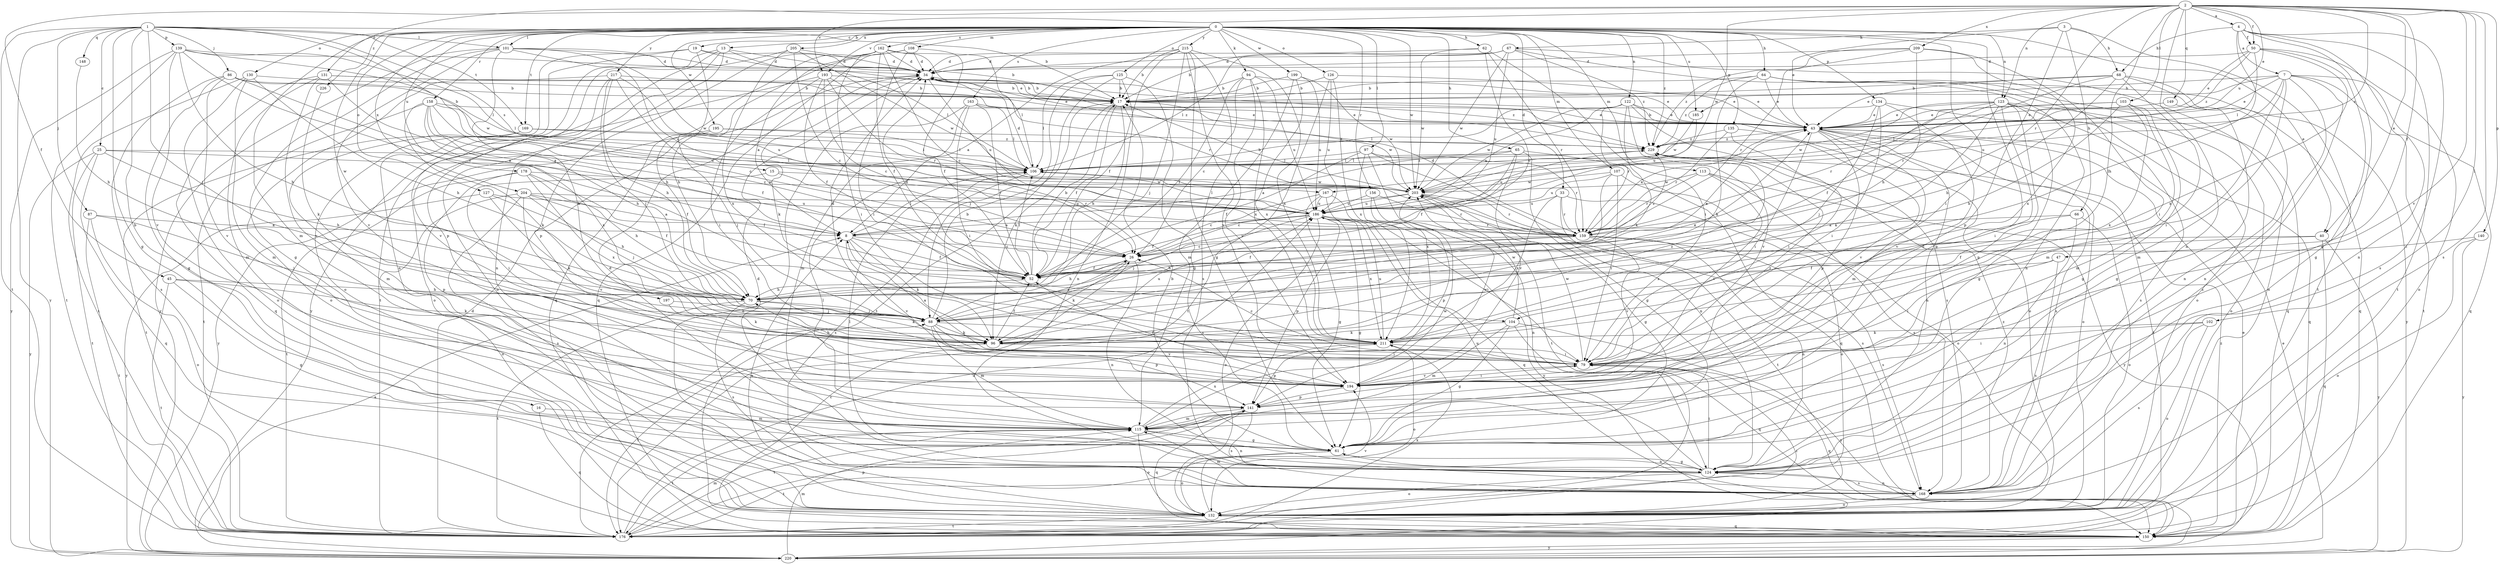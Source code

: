 strict digraph  {
0;
1;
2;
3;
4;
7;
8;
13;
15;
16;
17;
19;
25;
26;
33;
34;
40;
43;
45;
47;
50;
52;
61;
62;
64;
65;
66;
67;
68;
70;
79;
86;
87;
88;
94;
96;
97;
101;
102;
103;
104;
106;
107;
108;
113;
115;
122;
123;
124;
125;
126;
127;
130;
131;
132;
134;
135;
139;
140;
141;
148;
149;
150;
156;
158;
159;
162;
163;
167;
168;
169;
176;
178;
185;
186;
193;
194;
195;
197;
199;
203;
204;
205;
209;
211;
215;
217;
220;
226;
229;
0 -> 13  [label=b];
0 -> 19  [label=c];
0 -> 33  [label=d];
0 -> 40  [label=e];
0 -> 61  [label=g];
0 -> 62  [label=h];
0 -> 64  [label=h];
0 -> 65  [label=h];
0 -> 79  [label=i];
0 -> 94  [label=k];
0 -> 97  [label=l];
0 -> 101  [label=l];
0 -> 107  [label=m];
0 -> 108  [label=m];
0 -> 113  [label=m];
0 -> 115  [label=m];
0 -> 122  [label=n];
0 -> 123  [label=n];
0 -> 125  [label=o];
0 -> 126  [label=o];
0 -> 127  [label=o];
0 -> 130  [label=o];
0 -> 134  [label=p];
0 -> 135  [label=p];
0 -> 156  [label=r];
0 -> 158  [label=r];
0 -> 162  [label=s];
0 -> 163  [label=s];
0 -> 169  [label=t];
0 -> 178  [label=u];
0 -> 185  [label=u];
0 -> 193  [label=v];
0 -> 195  [label=w];
0 -> 197  [label=w];
0 -> 199  [label=w];
0 -> 203  [label=w];
0 -> 204  [label=x];
0 -> 205  [label=x];
0 -> 215  [label=y];
0 -> 217  [label=y];
0 -> 226  [label=z];
0 -> 229  [label=z];
1 -> 15  [label=b];
1 -> 16  [label=b];
1 -> 17  [label=b];
1 -> 25  [label=c];
1 -> 61  [label=g];
1 -> 86  [label=j];
1 -> 87  [label=j];
1 -> 88  [label=j];
1 -> 101  [label=l];
1 -> 139  [label=p];
1 -> 148  [label=q];
1 -> 167  [label=s];
1 -> 169  [label=t];
1 -> 176  [label=t];
1 -> 220  [label=y];
2 -> 4  [label=a];
2 -> 40  [label=e];
2 -> 43  [label=e];
2 -> 45  [label=f];
2 -> 47  [label=f];
2 -> 50  [label=f];
2 -> 102  [label=l];
2 -> 103  [label=l];
2 -> 104  [label=l];
2 -> 123  [label=n];
2 -> 124  [label=n];
2 -> 131  [label=o];
2 -> 140  [label=p];
2 -> 149  [label=q];
2 -> 159  [label=r];
2 -> 167  [label=s];
2 -> 168  [label=s];
2 -> 193  [label=v];
2 -> 194  [label=v];
2 -> 203  [label=w];
2 -> 209  [label=x];
3 -> 43  [label=e];
3 -> 66  [label=h];
3 -> 67  [label=h];
3 -> 68  [label=h];
3 -> 141  [label=p];
3 -> 176  [label=t];
4 -> 7  [label=a];
4 -> 50  [label=f];
4 -> 61  [label=g];
4 -> 68  [label=h];
4 -> 70  [label=h];
4 -> 124  [label=n];
4 -> 168  [label=s];
4 -> 176  [label=t];
7 -> 17  [label=b];
7 -> 43  [label=e];
7 -> 79  [label=i];
7 -> 115  [label=m];
7 -> 124  [label=n];
7 -> 150  [label=q];
7 -> 168  [label=s];
7 -> 176  [label=t];
7 -> 185  [label=u];
7 -> 186  [label=u];
8 -> 26  [label=c];
8 -> 52  [label=f];
8 -> 96  [label=k];
8 -> 104  [label=l];
8 -> 106  [label=l];
8 -> 194  [label=v];
13 -> 34  [label=d];
13 -> 106  [label=l];
13 -> 124  [label=n];
13 -> 132  [label=o];
13 -> 176  [label=t];
13 -> 220  [label=y];
15 -> 79  [label=i];
15 -> 159  [label=r];
15 -> 203  [label=w];
16 -> 115  [label=m];
16 -> 150  [label=q];
17 -> 43  [label=e];
17 -> 52  [label=f];
17 -> 70  [label=h];
17 -> 96  [label=k];
17 -> 203  [label=w];
19 -> 17  [label=b];
19 -> 34  [label=d];
19 -> 70  [label=h];
19 -> 124  [label=n];
19 -> 132  [label=o];
25 -> 52  [label=f];
25 -> 70  [label=h];
25 -> 106  [label=l];
25 -> 150  [label=q];
25 -> 176  [label=t];
25 -> 220  [label=y];
26 -> 52  [label=f];
26 -> 70  [label=h];
26 -> 96  [label=k];
26 -> 124  [label=n];
26 -> 229  [label=z];
33 -> 132  [label=o];
33 -> 159  [label=r];
33 -> 176  [label=t];
33 -> 186  [label=u];
33 -> 211  [label=x];
34 -> 17  [label=b];
34 -> 43  [label=e];
34 -> 96  [label=k];
34 -> 186  [label=u];
34 -> 229  [label=z];
40 -> 26  [label=c];
40 -> 52  [label=f];
40 -> 150  [label=q];
40 -> 220  [label=y];
43 -> 17  [label=b];
43 -> 79  [label=i];
43 -> 115  [label=m];
43 -> 124  [label=n];
43 -> 132  [label=o];
43 -> 141  [label=p];
43 -> 168  [label=s];
43 -> 176  [label=t];
43 -> 229  [label=z];
45 -> 61  [label=g];
45 -> 70  [label=h];
45 -> 96  [label=k];
45 -> 176  [label=t];
47 -> 52  [label=f];
47 -> 79  [label=i];
47 -> 168  [label=s];
50 -> 34  [label=d];
50 -> 43  [label=e];
50 -> 61  [label=g];
50 -> 106  [label=l];
50 -> 132  [label=o];
50 -> 211  [label=x];
50 -> 229  [label=z];
52 -> 17  [label=b];
52 -> 34  [label=d];
52 -> 43  [label=e];
52 -> 70  [label=h];
52 -> 106  [label=l];
61 -> 17  [label=b];
61 -> 34  [label=d];
61 -> 124  [label=n];
61 -> 132  [label=o];
61 -> 176  [label=t];
62 -> 26  [label=c];
62 -> 34  [label=d];
62 -> 79  [label=i];
62 -> 159  [label=r];
62 -> 203  [label=w];
64 -> 17  [label=b];
64 -> 43  [label=e];
64 -> 96  [label=k];
64 -> 132  [label=o];
64 -> 150  [label=q];
64 -> 220  [label=y];
64 -> 229  [label=z];
65 -> 8  [label=a];
65 -> 52  [label=f];
65 -> 61  [label=g];
65 -> 106  [label=l];
65 -> 150  [label=q];
65 -> 194  [label=v];
66 -> 8  [label=a];
66 -> 124  [label=n];
66 -> 132  [label=o];
66 -> 211  [label=x];
67 -> 17  [label=b];
67 -> 34  [label=d];
67 -> 106  [label=l];
67 -> 124  [label=n];
67 -> 132  [label=o];
67 -> 186  [label=u];
67 -> 203  [label=w];
67 -> 229  [label=z];
68 -> 17  [label=b];
68 -> 43  [label=e];
68 -> 70  [label=h];
68 -> 115  [label=m];
68 -> 124  [label=n];
68 -> 150  [label=q];
68 -> 159  [label=r];
70 -> 88  [label=j];
70 -> 96  [label=k];
70 -> 168  [label=s];
70 -> 176  [label=t];
79 -> 8  [label=a];
79 -> 26  [label=c];
79 -> 70  [label=h];
79 -> 150  [label=q];
79 -> 194  [label=v];
79 -> 203  [label=w];
86 -> 8  [label=a];
86 -> 17  [label=b];
86 -> 61  [label=g];
86 -> 106  [label=l];
86 -> 168  [label=s];
86 -> 194  [label=v];
87 -> 8  [label=a];
87 -> 88  [label=j];
87 -> 132  [label=o];
87 -> 176  [label=t];
88 -> 17  [label=b];
88 -> 26  [label=c];
88 -> 34  [label=d];
88 -> 43  [label=e];
88 -> 96  [label=k];
88 -> 115  [label=m];
88 -> 141  [label=p];
88 -> 194  [label=v];
88 -> 211  [label=x];
94 -> 17  [label=b];
94 -> 26  [label=c];
94 -> 43  [label=e];
94 -> 52  [label=f];
94 -> 186  [label=u];
94 -> 194  [label=v];
94 -> 211  [label=x];
96 -> 52  [label=f];
96 -> 79  [label=i];
96 -> 176  [label=t];
96 -> 186  [label=u];
96 -> 229  [label=z];
97 -> 52  [label=f];
97 -> 106  [label=l];
97 -> 124  [label=n];
97 -> 159  [label=r];
97 -> 176  [label=t];
97 -> 211  [label=x];
101 -> 34  [label=d];
101 -> 43  [label=e];
101 -> 61  [label=g];
101 -> 96  [label=k];
101 -> 186  [label=u];
101 -> 194  [label=v];
101 -> 203  [label=w];
101 -> 220  [label=y];
102 -> 79  [label=i];
102 -> 96  [label=k];
102 -> 132  [label=o];
102 -> 168  [label=s];
103 -> 43  [label=e];
103 -> 61  [label=g];
103 -> 70  [label=h];
103 -> 106  [label=l];
103 -> 115  [label=m];
103 -> 211  [label=x];
104 -> 61  [label=g];
104 -> 96  [label=k];
104 -> 115  [label=m];
104 -> 150  [label=q];
104 -> 203  [label=w];
104 -> 220  [label=y];
106 -> 34  [label=d];
106 -> 168  [label=s];
106 -> 203  [label=w];
106 -> 229  [label=z];
107 -> 79  [label=i];
107 -> 88  [label=j];
107 -> 132  [label=o];
107 -> 186  [label=u];
107 -> 203  [label=w];
108 -> 34  [label=d];
108 -> 52  [label=f];
108 -> 70  [label=h];
108 -> 79  [label=i];
108 -> 150  [label=q];
113 -> 159  [label=r];
113 -> 168  [label=s];
113 -> 194  [label=v];
113 -> 203  [label=w];
113 -> 220  [label=y];
115 -> 61  [label=g];
115 -> 106  [label=l];
115 -> 124  [label=n];
115 -> 132  [label=o];
115 -> 176  [label=t];
115 -> 203  [label=w];
115 -> 211  [label=x];
122 -> 43  [label=e];
122 -> 96  [label=k];
122 -> 132  [label=o];
122 -> 159  [label=r];
122 -> 168  [label=s];
122 -> 186  [label=u];
122 -> 194  [label=v];
122 -> 203  [label=w];
123 -> 43  [label=e];
123 -> 52  [label=f];
123 -> 61  [label=g];
123 -> 79  [label=i];
123 -> 96  [label=k];
123 -> 132  [label=o];
123 -> 141  [label=p];
123 -> 159  [label=r];
123 -> 168  [label=s];
123 -> 203  [label=w];
124 -> 34  [label=d];
124 -> 61  [label=g];
124 -> 79  [label=i];
124 -> 106  [label=l];
124 -> 132  [label=o];
124 -> 168  [label=s];
124 -> 186  [label=u];
125 -> 17  [label=b];
125 -> 61  [label=g];
125 -> 88  [label=j];
125 -> 106  [label=l];
125 -> 124  [label=n];
125 -> 176  [label=t];
126 -> 17  [label=b];
126 -> 43  [label=e];
126 -> 176  [label=t];
126 -> 186  [label=u];
126 -> 211  [label=x];
127 -> 70  [label=h];
127 -> 96  [label=k];
127 -> 186  [label=u];
127 -> 220  [label=y];
130 -> 17  [label=b];
130 -> 70  [label=h];
130 -> 115  [label=m];
130 -> 132  [label=o];
130 -> 176  [label=t];
131 -> 8  [label=a];
131 -> 17  [label=b];
131 -> 115  [label=m];
131 -> 150  [label=q];
131 -> 194  [label=v];
131 -> 229  [label=z];
132 -> 8  [label=a];
132 -> 150  [label=q];
132 -> 176  [label=t];
132 -> 194  [label=v];
134 -> 43  [label=e];
134 -> 79  [label=i];
134 -> 88  [label=j];
134 -> 106  [label=l];
134 -> 150  [label=q];
134 -> 194  [label=v];
135 -> 79  [label=i];
135 -> 159  [label=r];
135 -> 194  [label=v];
135 -> 229  [label=z];
139 -> 26  [label=c];
139 -> 34  [label=d];
139 -> 70  [label=h];
139 -> 106  [label=l];
139 -> 176  [label=t];
139 -> 194  [label=v];
139 -> 203  [label=w];
139 -> 220  [label=y];
140 -> 26  [label=c];
140 -> 132  [label=o];
140 -> 220  [label=y];
141 -> 115  [label=m];
141 -> 150  [label=q];
141 -> 168  [label=s];
141 -> 176  [label=t];
148 -> 70  [label=h];
149 -> 43  [label=e];
149 -> 61  [label=g];
150 -> 26  [label=c];
150 -> 43  [label=e];
150 -> 88  [label=j];
150 -> 220  [label=y];
150 -> 229  [label=z];
156 -> 124  [label=n];
156 -> 141  [label=p];
156 -> 159  [label=r];
156 -> 186  [label=u];
158 -> 26  [label=c];
158 -> 43  [label=e];
158 -> 52  [label=f];
158 -> 70  [label=h];
158 -> 96  [label=k];
158 -> 176  [label=t];
158 -> 186  [label=u];
158 -> 211  [label=x];
159 -> 26  [label=c];
159 -> 34  [label=d];
159 -> 43  [label=e];
159 -> 52  [label=f];
159 -> 70  [label=h];
159 -> 124  [label=n];
159 -> 168  [label=s];
159 -> 194  [label=v];
162 -> 8  [label=a];
162 -> 26  [label=c];
162 -> 34  [label=d];
162 -> 52  [label=f];
162 -> 79  [label=i];
162 -> 106  [label=l];
162 -> 141  [label=p];
162 -> 150  [label=q];
162 -> 159  [label=r];
163 -> 43  [label=e];
163 -> 52  [label=f];
163 -> 79  [label=i];
163 -> 106  [label=l];
163 -> 115  [label=m];
163 -> 132  [label=o];
167 -> 26  [label=c];
167 -> 61  [label=g];
167 -> 150  [label=q];
167 -> 186  [label=u];
167 -> 220  [label=y];
168 -> 115  [label=m];
168 -> 124  [label=n];
168 -> 132  [label=o];
168 -> 229  [label=z];
169 -> 106  [label=l];
169 -> 115  [label=m];
169 -> 176  [label=t];
169 -> 229  [label=z];
176 -> 34  [label=d];
176 -> 79  [label=i];
176 -> 115  [label=m];
176 -> 141  [label=p];
176 -> 186  [label=u];
176 -> 211  [label=x];
178 -> 52  [label=f];
178 -> 70  [label=h];
178 -> 141  [label=p];
178 -> 176  [label=t];
178 -> 203  [label=w];
178 -> 211  [label=x];
185 -> 186  [label=u];
185 -> 203  [label=w];
186 -> 8  [label=a];
186 -> 52  [label=f];
186 -> 61  [label=g];
186 -> 79  [label=i];
186 -> 88  [label=j];
186 -> 106  [label=l];
186 -> 132  [label=o];
186 -> 141  [label=p];
186 -> 159  [label=r];
186 -> 211  [label=x];
193 -> 17  [label=b];
193 -> 26  [label=c];
193 -> 43  [label=e];
193 -> 52  [label=f];
193 -> 79  [label=i];
193 -> 132  [label=o];
193 -> 159  [label=r];
194 -> 52  [label=f];
194 -> 79  [label=i];
194 -> 141  [label=p];
194 -> 203  [label=w];
194 -> 229  [label=z];
195 -> 88  [label=j];
195 -> 106  [label=l];
195 -> 220  [label=y];
195 -> 229  [label=z];
197 -> 88  [label=j];
197 -> 96  [label=k];
199 -> 17  [label=b];
199 -> 115  [label=m];
199 -> 186  [label=u];
199 -> 203  [label=w];
199 -> 211  [label=x];
203 -> 17  [label=b];
203 -> 26  [label=c];
203 -> 61  [label=g];
203 -> 159  [label=r];
203 -> 168  [label=s];
203 -> 186  [label=u];
204 -> 8  [label=a];
204 -> 52  [label=f];
204 -> 88  [label=j];
204 -> 132  [label=o];
204 -> 168  [label=s];
204 -> 186  [label=u];
204 -> 194  [label=v];
205 -> 26  [label=c];
205 -> 34  [label=d];
205 -> 141  [label=p];
205 -> 203  [label=w];
205 -> 211  [label=x];
209 -> 34  [label=d];
209 -> 70  [label=h];
209 -> 79  [label=i];
209 -> 159  [label=r];
209 -> 211  [label=x];
209 -> 229  [label=z];
211 -> 79  [label=i];
211 -> 132  [label=o];
211 -> 141  [label=p];
211 -> 186  [label=u];
215 -> 8  [label=a];
215 -> 17  [label=b];
215 -> 34  [label=d];
215 -> 52  [label=f];
215 -> 61  [label=g];
215 -> 88  [label=j];
215 -> 168  [label=s];
215 -> 194  [label=v];
215 -> 211  [label=x];
217 -> 17  [label=b];
217 -> 26  [label=c];
217 -> 70  [label=h];
217 -> 88  [label=j];
217 -> 132  [label=o];
217 -> 186  [label=u];
217 -> 194  [label=v];
220 -> 8  [label=a];
220 -> 43  [label=e];
220 -> 115  [label=m];
226 -> 96  [label=k];
229 -> 106  [label=l];
229 -> 186  [label=u];
}
